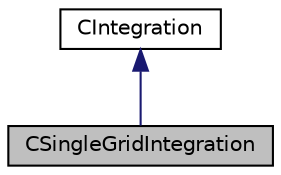 digraph "CSingleGridIntegration"
{
 // LATEX_PDF_SIZE
  edge [fontname="Helvetica",fontsize="10",labelfontname="Helvetica",labelfontsize="10"];
  node [fontname="Helvetica",fontsize="10",shape=record];
  Node1 [label="CSingleGridIntegration",height=0.2,width=0.4,color="black", fillcolor="grey75", style="filled", fontcolor="black",tooltip="Class for numerical integration of fine grid-only problems (e.g. turbulence)."];
  Node2 -> Node1 [dir="back",color="midnightblue",fontsize="10",style="solid",fontname="Helvetica"];
  Node2 [label="CIntegration",height=0.2,width=0.4,color="black", fillcolor="white", style="filled",URL="$classCIntegration.html",tooltip="Main class for doing the space integration, time integration, and monitoring of a system of Partial D..."];
}
